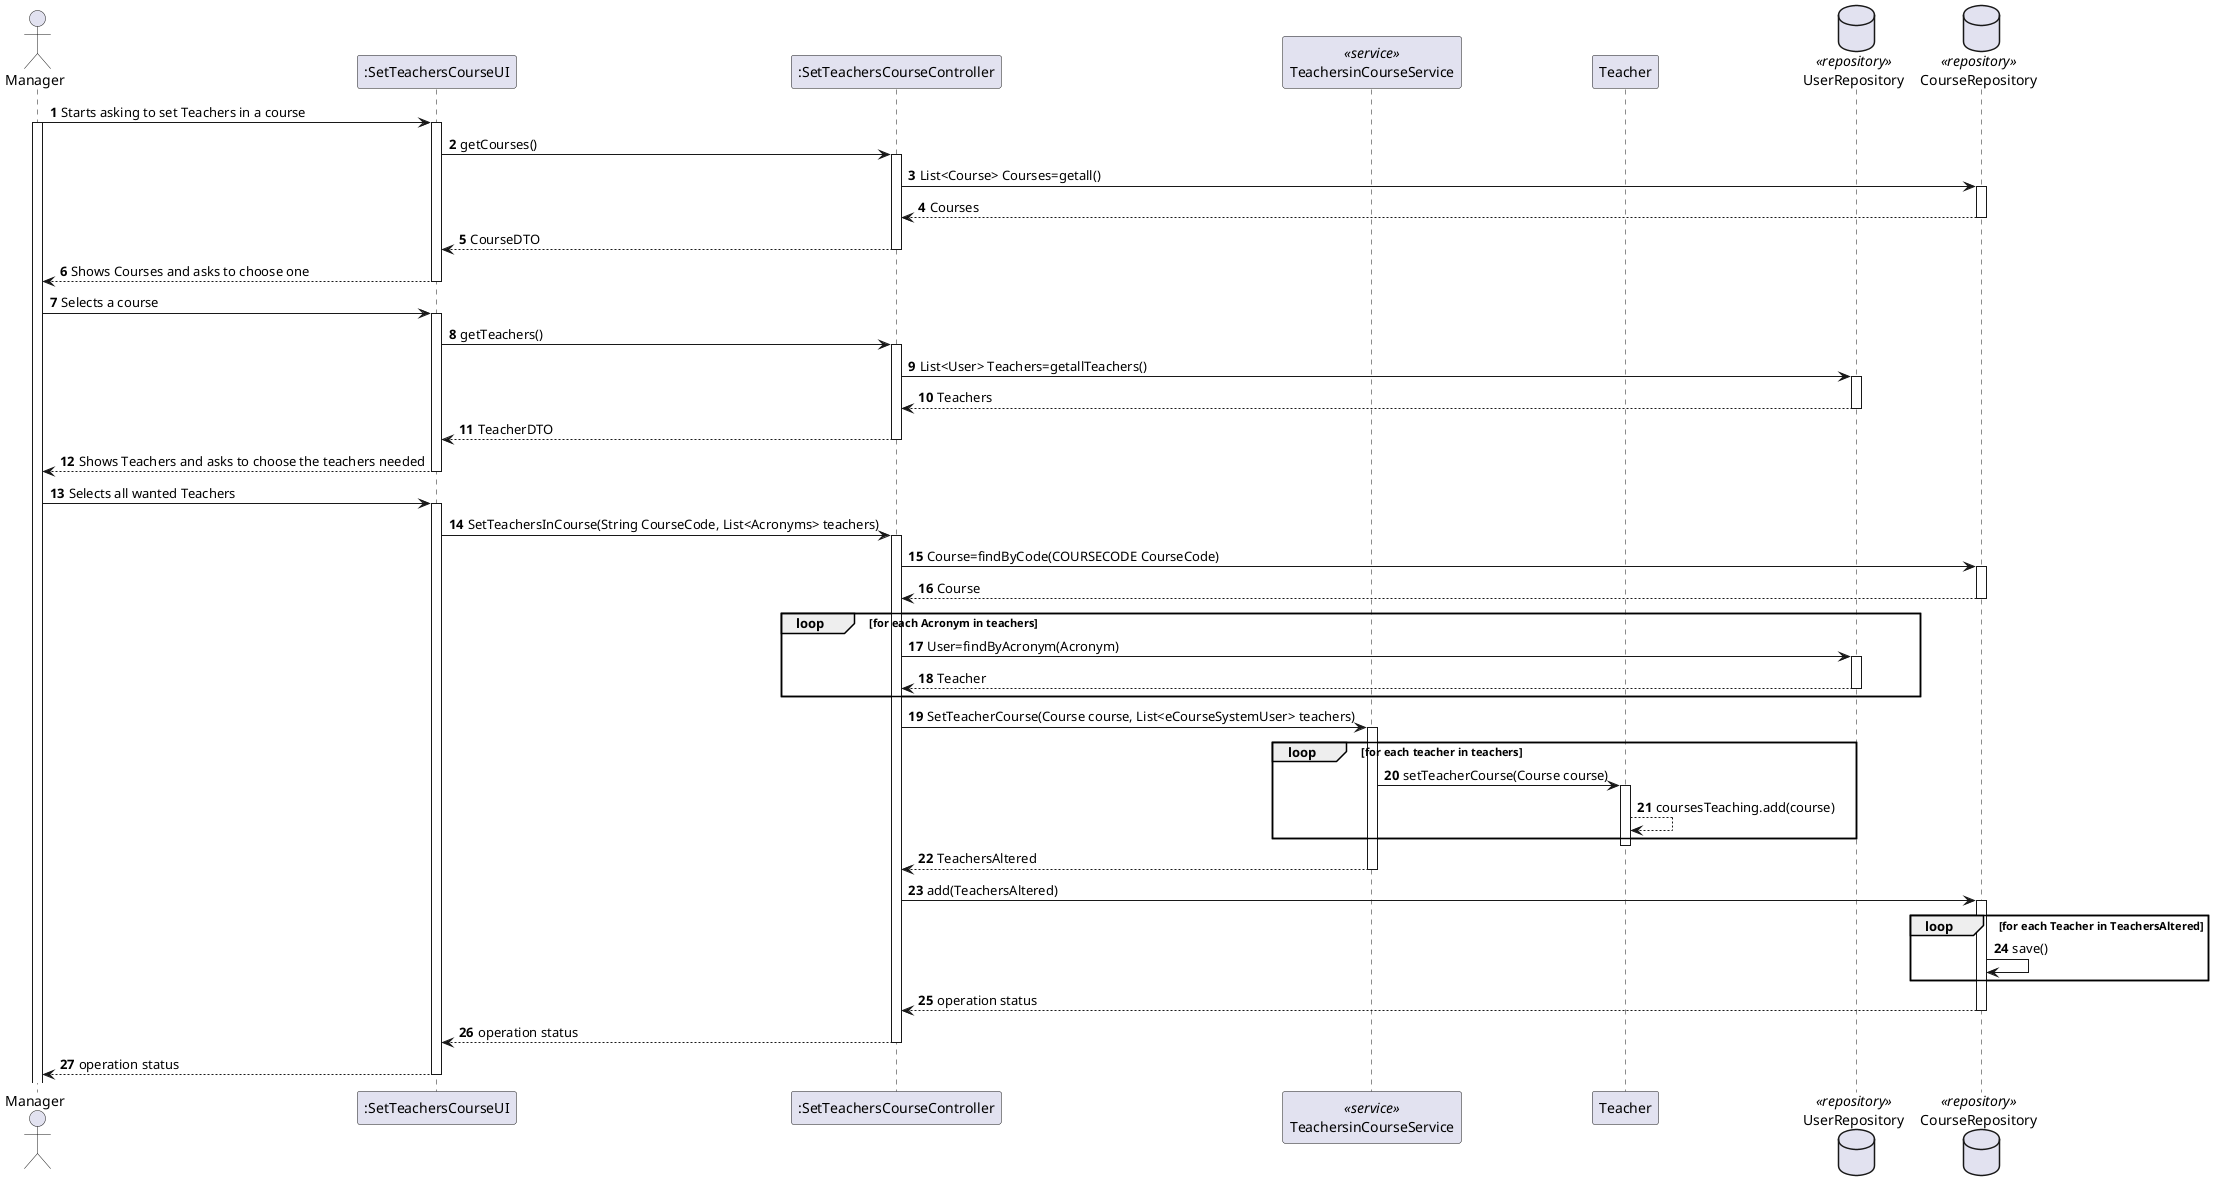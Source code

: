 @startuml
'https://plantuml.com/sequence-diagram

autonumber

Actor Manager as Man

participant ":SetTeachersCourseUI" as UI
participant ":SetTeachersCourseController" as Con
participant "TeachersinCourseService" as TC <<service>>
participant Teacher as TE
database UserRepository as USR <<repository>>
database CourseRepository as Cou <<repository>>

Man -> UI : Starts asking to set Teachers in a course
activate Man
activate UI

UI-> Con : getCourses()
activate Con


Con->Cou<<Repository>>: List<Course> Courses=getall()
activate Cou

Cou-->Con : Courses
deactivate Cou

Con-->UI: CourseDTO
deactivate Con

UI--> Man : Shows Courses and asks to choose one
deactivate UI

Man-> UI : Selects a course
activate UI

UI-> Con : getTeachers()
activate Con


Con->USR<<Repository>>: List<User> Teachers=getallTeachers()
activate USR

USR-->Con : Teachers
deactivate USR

Con-->UI: TeacherDTO
deactivate Con

UI--> Man : Shows Teachers and asks to choose the teachers needed
deactivate UI

Man-> UI : Selects all wanted Teachers
activate UI


UI-> Con: SetTeachersInCourse(String CourseCode, List<Acronyms> teachers)

activate Con
Con->Cou<<Repository>>:  Course=findByCode(COURSECODE CourseCode)
activate Cou
Cou-->Con: Course
deactivate Cou
loop for each Acronym in teachers
Con->USR<<Repository>>: User=findByAcronym(Acronym)
activate USR
USR-->Con: Teacher
deactivate USR
end loop

Con->TC: SetTeacherCourse(Course course, List<eCourseSystemUser> teachers)
activate TC
loop for each teacher in teachers
TC->TE: setTeacherCourse(Course course)
activate TE
TE-->TE: coursesTeaching.add(course)
end loop

deactivate TE

TC-->Con:TeachersAltered
deactivate TC
Con->Cou<<Repository>>: add(TeachersAltered)
activate Cou
loop for each Teacher in TeachersAltered
Cou->Cou<<Repository>>: save()
end loop
Cou-->Con: operation status
deactivate Cou

Con-->UI: operation status
deactivate Con

UI-->Man:operation status
deactivate UI
@enduml